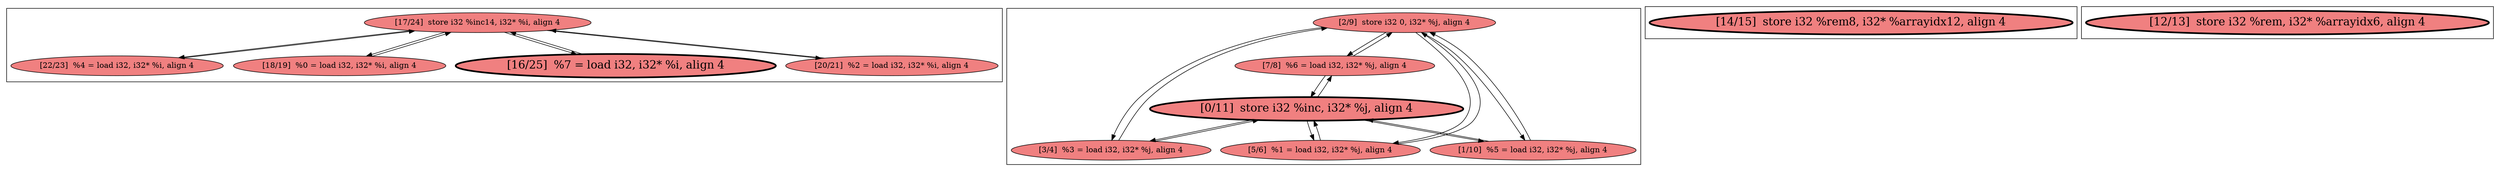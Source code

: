 
digraph G {



node229->node228 [ ]
node228->node229 [ ]
node229->node226 [ ]
node221->node218 [ ]
node226->node229 [ ]
node227->node229 [ ]
node218->node221 [ ]
node229->node227 [ ]
node220->node222 [ ]
node219->node222 [ ]
node218->node222 [ ]
node222->node220 [ ]
node222->node218 [ ]
node221->node220 [ ]
node221->node223 [ ]
node222->node219 [ ]
node223->node221 [ ]
node220->node221 [ ]
node223->node222 [ ]
node219->node221 [ ]
node221->node219 [ ]
node222->node223 [ ]
node229->node225 [ ]
node225->node229 [ ]


subgraph cluster3 {


node230 [penwidth=3.0,fontsize=20,fillcolor=lightcoral,label="[14/15]  store i32 %rem8, i32* %arrayidx12, align 4",shape=ellipse,style=filled ]



}

subgraph cluster2 {


node228 [fillcolor=lightcoral,label="[22/23]  %4 = load i32, i32* %i, align 4",shape=ellipse,style=filled ]
node227 [penwidth=3.0,fontsize=20,fillcolor=lightcoral,label="[16/25]  %7 = load i32, i32* %i, align 4",shape=ellipse,style=filled ]
node229 [fillcolor=lightcoral,label="[17/24]  store i32 %inc14, i32* %i, align 4",shape=ellipse,style=filled ]
node225 [fillcolor=lightcoral,label="[20/21]  %2 = load i32, i32* %i, align 4",shape=ellipse,style=filled ]
node226 [fillcolor=lightcoral,label="[18/19]  %0 = load i32, i32* %i, align 4",shape=ellipse,style=filled ]



}

subgraph cluster0 {


node222 [penwidth=3.0,fontsize=20,fillcolor=lightcoral,label="[0/11]  store i32 %inc, i32* %j, align 4",shape=ellipse,style=filled ]
node221 [fillcolor=lightcoral,label="[2/9]  store i32 0, i32* %j, align 4",shape=ellipse,style=filled ]
node223 [fillcolor=lightcoral,label="[1/10]  %5 = load i32, i32* %j, align 4",shape=ellipse,style=filled ]
node220 [fillcolor=lightcoral,label="[3/4]  %3 = load i32, i32* %j, align 4",shape=ellipse,style=filled ]
node218 [fillcolor=lightcoral,label="[7/8]  %6 = load i32, i32* %j, align 4",shape=ellipse,style=filled ]
node219 [fillcolor=lightcoral,label="[5/6]  %1 = load i32, i32* %j, align 4",shape=ellipse,style=filled ]



}

subgraph cluster1 {


node224 [penwidth=3.0,fontsize=20,fillcolor=lightcoral,label="[12/13]  store i32 %rem, i32* %arrayidx6, align 4",shape=ellipse,style=filled ]



}

}
